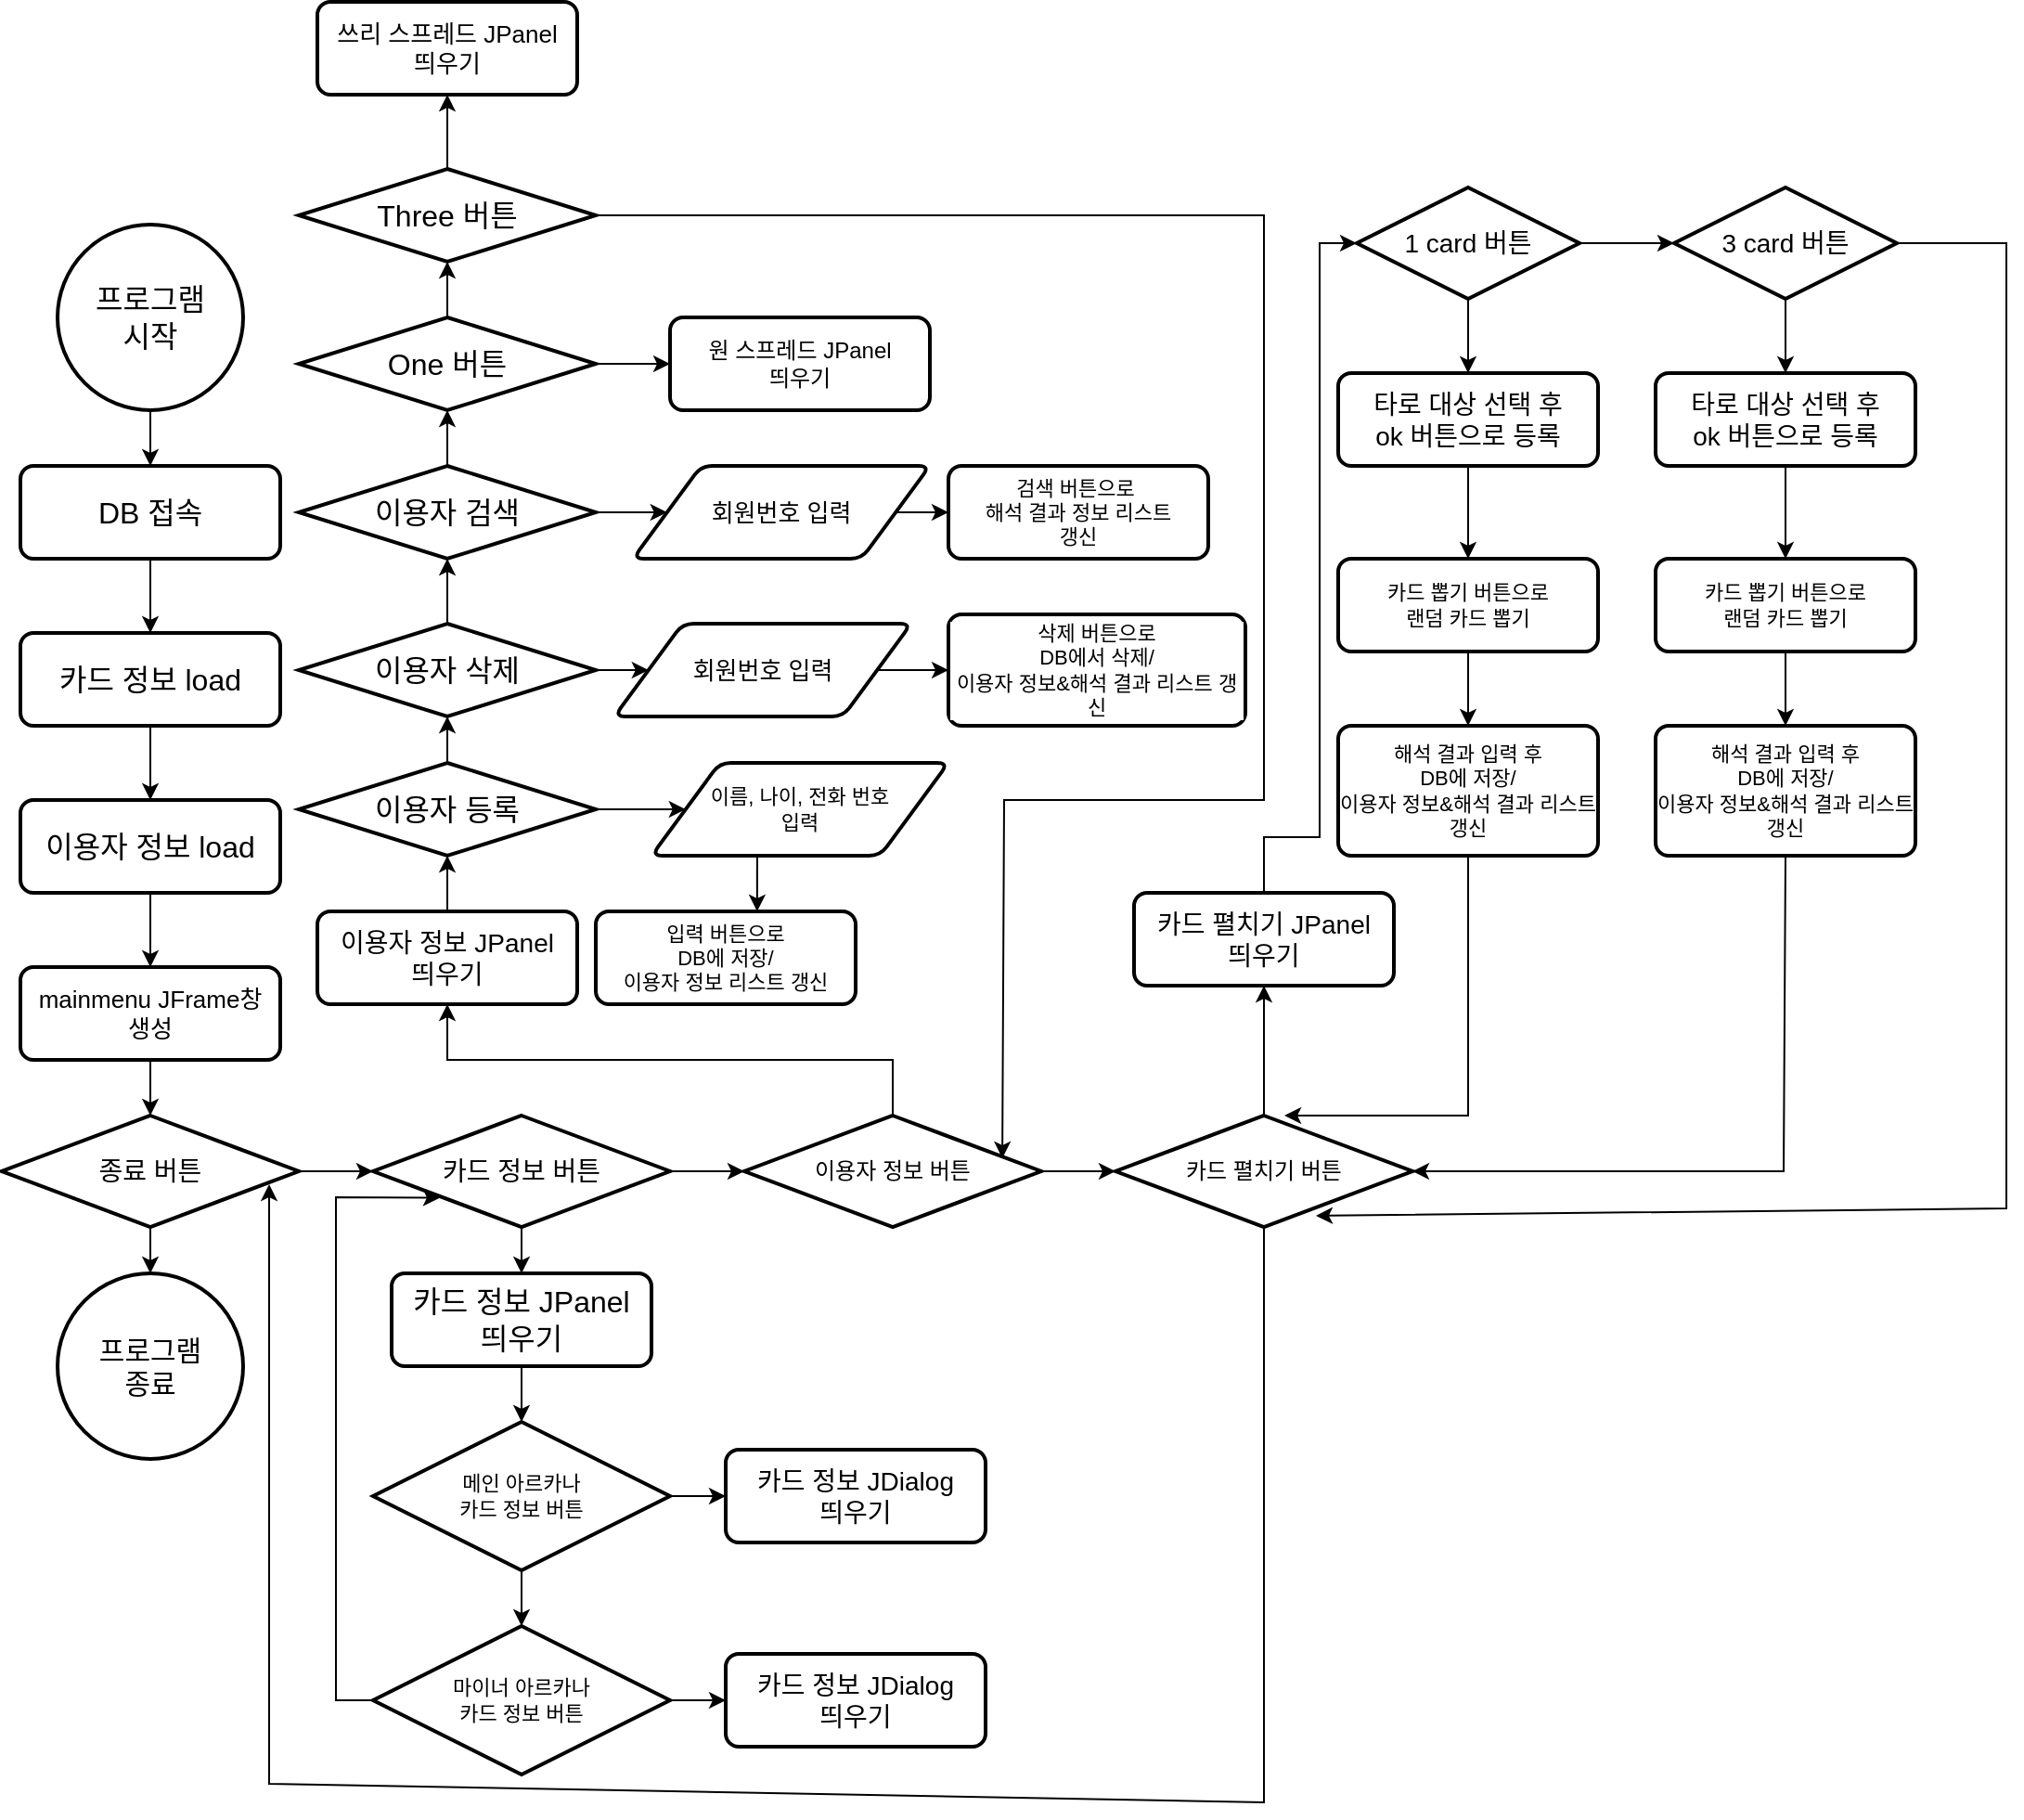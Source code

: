 <mxfile version="26.1.2">
  <diagram name="페이지-1" id="ARJOQIbu2-qGyVs0x3bv">
    <mxGraphModel dx="794" dy="1893" grid="1" gridSize="10" guides="1" tooltips="1" connect="1" arrows="1" fold="1" page="1" pageScale="1" pageWidth="827" pageHeight="1169" math="0" shadow="0">
      <root>
        <mxCell id="0" />
        <mxCell id="1" parent="0" />
        <mxCell id="8qxIZzSABNLE7XRfmwXq-87" style="edgeStyle=orthogonalEdgeStyle;rounded=0;orthogonalLoop=1;jettySize=auto;html=1;entryX=0.5;entryY=0;entryDx=0;entryDy=0;" edge="1" parent="1" source="8qxIZzSABNLE7XRfmwXq-86" target="8qxIZzSABNLE7XRfmwXq-89">
          <mxGeometry relative="1" as="geometry">
            <mxPoint x="360" y="170" as="targetPoint" />
          </mxGeometry>
        </mxCell>
        <mxCell id="8qxIZzSABNLE7XRfmwXq-86" value="&lt;font style=&quot;font-size: 16px;&quot;&gt;프로그램&lt;/font&gt;&lt;div&gt;&lt;font style=&quot;font-size: 16px;&quot;&gt;시작&lt;/font&gt;&lt;/div&gt;" style="strokeWidth=2;html=1;shape=mxgraph.flowchart.start_2;whiteSpace=wrap;" vertex="1" parent="1">
          <mxGeometry x="310" y="10" width="100" height="100" as="geometry" />
        </mxCell>
        <mxCell id="8qxIZzSABNLE7XRfmwXq-90" style="edgeStyle=none;shape=connector;rounded=0;orthogonalLoop=1;jettySize=auto;html=1;strokeColor=default;align=center;verticalAlign=middle;fontFamily=Helvetica;fontSize=11;fontColor=default;labelBackgroundColor=default;endArrow=classic;" edge="1" parent="1" source="8qxIZzSABNLE7XRfmwXq-89" target="8qxIZzSABNLE7XRfmwXq-92">
          <mxGeometry relative="1" as="geometry">
            <mxPoint x="360" y="240" as="targetPoint" />
          </mxGeometry>
        </mxCell>
        <mxCell id="8qxIZzSABNLE7XRfmwXq-89" value="&lt;font style=&quot;font-size: 16px;&quot;&gt;DB 접속&lt;/font&gt;" style="rounded=1;whiteSpace=wrap;html=1;absoluteArcSize=1;arcSize=14;strokeWidth=2;fontFamily=Helvetica;fontSize=11;fontColor=default;labelBackgroundColor=default;" vertex="1" parent="1">
          <mxGeometry x="290" y="140" width="140" height="50" as="geometry" />
        </mxCell>
        <mxCell id="8qxIZzSABNLE7XRfmwXq-93" style="edgeStyle=none;shape=connector;rounded=0;orthogonalLoop=1;jettySize=auto;html=1;exitX=0.5;exitY=1;exitDx=0;exitDy=0;strokeColor=default;align=center;verticalAlign=middle;fontFamily=Helvetica;fontSize=11;fontColor=default;labelBackgroundColor=default;endArrow=classic;entryX=0.5;entryY=0;entryDx=0;entryDy=0;" edge="1" parent="1" source="8qxIZzSABNLE7XRfmwXq-92" target="8qxIZzSABNLE7XRfmwXq-94">
          <mxGeometry relative="1" as="geometry">
            <mxPoint x="360" y="320" as="targetPoint" />
          </mxGeometry>
        </mxCell>
        <mxCell id="8qxIZzSABNLE7XRfmwXq-92" value="&lt;font style=&quot;font-size: 16px;&quot;&gt;카드 정보 load&lt;/font&gt;" style="rounded=1;whiteSpace=wrap;html=1;absoluteArcSize=1;arcSize=14;strokeWidth=2;fontFamily=Helvetica;fontSize=11;fontColor=default;labelBackgroundColor=default;" vertex="1" parent="1">
          <mxGeometry x="290" y="230" width="140" height="50" as="geometry" />
        </mxCell>
        <mxCell id="8qxIZzSABNLE7XRfmwXq-96" style="edgeStyle=none;shape=connector;rounded=0;orthogonalLoop=1;jettySize=auto;html=1;exitX=0.5;exitY=1;exitDx=0;exitDy=0;entryX=0.5;entryY=0;entryDx=0;entryDy=0;strokeColor=default;align=center;verticalAlign=middle;fontFamily=Helvetica;fontSize=11;fontColor=default;labelBackgroundColor=default;endArrow=classic;" edge="1" parent="1" source="8qxIZzSABNLE7XRfmwXq-94" target="8qxIZzSABNLE7XRfmwXq-95">
          <mxGeometry relative="1" as="geometry" />
        </mxCell>
        <mxCell id="8qxIZzSABNLE7XRfmwXq-94" value="&lt;font style=&quot;font-size: 16px;&quot;&gt;이용자 정보 load&lt;/font&gt;" style="rounded=1;whiteSpace=wrap;html=1;absoluteArcSize=1;arcSize=14;strokeWidth=2;fontFamily=Helvetica;fontSize=11;fontColor=default;labelBackgroundColor=default;" vertex="1" parent="1">
          <mxGeometry x="290" y="320" width="140" height="50" as="geometry" />
        </mxCell>
        <mxCell id="8qxIZzSABNLE7XRfmwXq-97" style="edgeStyle=none;shape=connector;rounded=0;orthogonalLoop=1;jettySize=auto;html=1;exitX=0.5;exitY=1;exitDx=0;exitDy=0;strokeColor=default;align=center;verticalAlign=middle;fontFamily=Helvetica;fontSize=11;fontColor=default;labelBackgroundColor=default;endArrow=classic;" edge="1" parent="1" source="8qxIZzSABNLE7XRfmwXq-95" target="8qxIZzSABNLE7XRfmwXq-98">
          <mxGeometry relative="1" as="geometry">
            <mxPoint x="360" y="510" as="targetPoint" />
          </mxGeometry>
        </mxCell>
        <mxCell id="8qxIZzSABNLE7XRfmwXq-95" value="&lt;font style=&quot;font-size: 13px;&quot;&gt;mainmenu JFrame창&lt;/font&gt;&lt;div&gt;&lt;font style=&quot;font-size: 13px;&quot;&gt;생성&lt;/font&gt;&lt;/div&gt;" style="rounded=1;whiteSpace=wrap;html=1;absoluteArcSize=1;arcSize=14;strokeWidth=2;fontFamily=Helvetica;fontSize=11;fontColor=default;labelBackgroundColor=default;" vertex="1" parent="1">
          <mxGeometry x="290" y="410" width="140" height="50" as="geometry" />
        </mxCell>
        <mxCell id="8qxIZzSABNLE7XRfmwXq-99" style="edgeStyle=none;shape=connector;rounded=0;orthogonalLoop=1;jettySize=auto;html=1;strokeColor=default;align=center;verticalAlign=middle;fontFamily=Helvetica;fontSize=11;fontColor=default;labelBackgroundColor=default;endArrow=classic;entryX=0.5;entryY=0;entryDx=0;entryDy=0;entryPerimeter=0;" edge="1" parent="1" source="8qxIZzSABNLE7XRfmwXq-98" target="8qxIZzSABNLE7XRfmwXq-100">
          <mxGeometry relative="1" as="geometry">
            <mxPoint x="360" y="600" as="targetPoint" />
          </mxGeometry>
        </mxCell>
        <mxCell id="8qxIZzSABNLE7XRfmwXq-101" style="edgeStyle=none;shape=connector;rounded=0;orthogonalLoop=1;jettySize=auto;html=1;exitX=1;exitY=0.5;exitDx=0;exitDy=0;exitPerimeter=0;strokeColor=default;align=center;verticalAlign=middle;fontFamily=Helvetica;fontSize=11;fontColor=default;labelBackgroundColor=default;endArrow=classic;entryX=0;entryY=0.5;entryDx=0;entryDy=0;entryPerimeter=0;" edge="1" parent="1" source="8qxIZzSABNLE7XRfmwXq-98" target="8qxIZzSABNLE7XRfmwXq-102">
          <mxGeometry relative="1" as="geometry">
            <mxPoint x="500" y="525" as="targetPoint" />
          </mxGeometry>
        </mxCell>
        <mxCell id="8qxIZzSABNLE7XRfmwXq-98" value="&lt;font style=&quot;font-size: 14px;&quot;&gt;종료 버튼&lt;/font&gt;" style="strokeWidth=2;html=1;shape=mxgraph.flowchart.decision;whiteSpace=wrap;fontFamily=Helvetica;fontSize=11;fontColor=default;labelBackgroundColor=default;" vertex="1" parent="1">
          <mxGeometry x="280" y="490" width="160" height="60" as="geometry" />
        </mxCell>
        <mxCell id="8qxIZzSABNLE7XRfmwXq-100" value="&lt;font style=&quot;font-size: 15px;&quot;&gt;프로그램&lt;/font&gt;&lt;div&gt;&lt;font style=&quot;font-size: 15px;&quot;&gt;종료&lt;/font&gt;&lt;/div&gt;" style="strokeWidth=2;html=1;shape=mxgraph.flowchart.start_2;whiteSpace=wrap;fontFamily=Helvetica;fontSize=11;fontColor=default;labelBackgroundColor=default;" vertex="1" parent="1">
          <mxGeometry x="310" y="575" width="100" height="100" as="geometry" />
        </mxCell>
        <mxCell id="8qxIZzSABNLE7XRfmwXq-116" style="edgeStyle=none;shape=connector;rounded=0;orthogonalLoop=1;jettySize=auto;html=1;exitX=1;exitY=0.5;exitDx=0;exitDy=0;exitPerimeter=0;strokeColor=default;align=center;verticalAlign=middle;fontFamily=Helvetica;fontSize=11;fontColor=default;labelBackgroundColor=default;endArrow=classic;entryX=0;entryY=0.5;entryDx=0;entryDy=0;entryPerimeter=0;" edge="1" parent="1" source="8qxIZzSABNLE7XRfmwXq-102" target="8qxIZzSABNLE7XRfmwXq-117">
          <mxGeometry relative="1" as="geometry">
            <mxPoint x="730" y="530" as="targetPoint" />
          </mxGeometry>
        </mxCell>
        <mxCell id="8qxIZzSABNLE7XRfmwXq-143" style="edgeStyle=none;shape=connector;rounded=0;orthogonalLoop=1;jettySize=auto;html=1;exitX=0.5;exitY=1;exitDx=0;exitDy=0;exitPerimeter=0;entryX=0.5;entryY=0;entryDx=0;entryDy=0;strokeColor=default;align=center;verticalAlign=middle;fontFamily=Helvetica;fontSize=11;fontColor=default;labelBackgroundColor=default;endArrow=classic;" edge="1" parent="1" source="8qxIZzSABNLE7XRfmwXq-102" target="8qxIZzSABNLE7XRfmwXq-106">
          <mxGeometry relative="1" as="geometry" />
        </mxCell>
        <mxCell id="8qxIZzSABNLE7XRfmwXq-102" value="&lt;span style=&quot;font-size: 14px;&quot;&gt;카드 정보 버튼&lt;/span&gt;" style="strokeWidth=2;html=1;shape=mxgraph.flowchart.decision;whiteSpace=wrap;fontFamily=Helvetica;fontSize=11;fontColor=default;labelBackgroundColor=default;" vertex="1" parent="1">
          <mxGeometry x="480" y="490" width="160" height="60" as="geometry" />
        </mxCell>
        <mxCell id="8qxIZzSABNLE7XRfmwXq-107" style="edgeStyle=none;shape=connector;rounded=0;orthogonalLoop=1;jettySize=auto;html=1;exitX=0.5;exitY=1;exitDx=0;exitDy=0;strokeColor=default;align=center;verticalAlign=middle;fontFamily=Helvetica;fontSize=11;fontColor=default;labelBackgroundColor=default;endArrow=classic;entryX=0.5;entryY=0;entryDx=0;entryDy=0;entryPerimeter=0;" edge="1" parent="1" source="8qxIZzSABNLE7XRfmwXq-106" target="8qxIZzSABNLE7XRfmwXq-108">
          <mxGeometry relative="1" as="geometry">
            <mxPoint x="560" y="665" as="targetPoint" />
          </mxGeometry>
        </mxCell>
        <mxCell id="8qxIZzSABNLE7XRfmwXq-106" value="&lt;span style=&quot;font-size: 16px;&quot;&gt;카드 정보 JPanel&lt;/span&gt;&lt;div&gt;&lt;span style=&quot;font-size: 16px;&quot;&gt;띄우기&lt;/span&gt;&lt;/div&gt;" style="rounded=1;whiteSpace=wrap;html=1;absoluteArcSize=1;arcSize=14;strokeWidth=2;fontFamily=Helvetica;fontSize=11;fontColor=default;labelBackgroundColor=default;" vertex="1" parent="1">
          <mxGeometry x="490" y="575" width="140" height="50" as="geometry" />
        </mxCell>
        <mxCell id="8qxIZzSABNLE7XRfmwXq-109" style="edgeStyle=none;shape=connector;rounded=0;orthogonalLoop=1;jettySize=auto;html=1;strokeColor=default;align=center;verticalAlign=middle;fontFamily=Helvetica;fontSize=11;fontColor=default;labelBackgroundColor=default;endArrow=classic;entryX=0;entryY=0.5;entryDx=0;entryDy=0;exitX=1;exitY=0.5;exitDx=0;exitDy=0;exitPerimeter=0;" edge="1" parent="1" source="8qxIZzSABNLE7XRfmwXq-108" target="8qxIZzSABNLE7XRfmwXq-110">
          <mxGeometry relative="1" as="geometry">
            <mxPoint x="690" y="695" as="targetPoint" />
          </mxGeometry>
        </mxCell>
        <mxCell id="8qxIZzSABNLE7XRfmwXq-111" style="edgeStyle=none;shape=connector;rounded=0;orthogonalLoop=1;jettySize=auto;html=1;exitX=0.5;exitY=1;exitDx=0;exitDy=0;exitPerimeter=0;strokeColor=default;align=center;verticalAlign=middle;fontFamily=Helvetica;fontSize=11;fontColor=default;labelBackgroundColor=default;endArrow=classic;entryX=0.5;entryY=0;entryDx=0;entryDy=0;entryPerimeter=0;" edge="1" parent="1" source="8qxIZzSABNLE7XRfmwXq-108" target="8qxIZzSABNLE7XRfmwXq-112">
          <mxGeometry relative="1" as="geometry">
            <mxPoint x="560" y="775" as="targetPoint" />
          </mxGeometry>
        </mxCell>
        <mxCell id="8qxIZzSABNLE7XRfmwXq-108" value="&lt;div&gt;&lt;font&gt;메인 아르카나&lt;/font&gt;&lt;/div&gt;&lt;font&gt;카드 정보 버튼&lt;/font&gt;" style="strokeWidth=2;html=1;shape=mxgraph.flowchart.decision;whiteSpace=wrap;fontFamily=Helvetica;fontSize=11;fontColor=default;labelBackgroundColor=default;" vertex="1" parent="1">
          <mxGeometry x="480" y="655" width="160" height="80" as="geometry" />
        </mxCell>
        <mxCell id="8qxIZzSABNLE7XRfmwXq-110" value="&lt;font style=&quot;font-size: 14px;&quot;&gt;카드 정보 JDialog&lt;/font&gt;&lt;div&gt;&lt;font style=&quot;font-size: 14px;&quot;&gt;띄우기&lt;/font&gt;&lt;/div&gt;" style="rounded=1;whiteSpace=wrap;html=1;absoluteArcSize=1;arcSize=14;strokeWidth=2;fontFamily=Helvetica;fontSize=11;fontColor=default;labelBackgroundColor=default;" vertex="1" parent="1">
          <mxGeometry x="670" y="670" width="140" height="50" as="geometry" />
        </mxCell>
        <mxCell id="8qxIZzSABNLE7XRfmwXq-113" style="edgeStyle=none;shape=connector;rounded=0;orthogonalLoop=1;jettySize=auto;html=1;exitX=1;exitY=0.5;exitDx=0;exitDy=0;exitPerimeter=0;strokeColor=default;align=center;verticalAlign=middle;fontFamily=Helvetica;fontSize=11;fontColor=default;labelBackgroundColor=default;endArrow=classic;entryX=0;entryY=0.5;entryDx=0;entryDy=0;" edge="1" parent="1" source="8qxIZzSABNLE7XRfmwXq-112" target="8qxIZzSABNLE7XRfmwXq-114">
          <mxGeometry relative="1" as="geometry">
            <mxPoint x="670" y="805" as="targetPoint" />
          </mxGeometry>
        </mxCell>
        <mxCell id="8qxIZzSABNLE7XRfmwXq-115" style="edgeStyle=none;shape=connector;rounded=0;orthogonalLoop=1;jettySize=auto;html=1;exitX=0;exitY=0.5;exitDx=0;exitDy=0;exitPerimeter=0;strokeColor=default;align=center;verticalAlign=middle;fontFamily=Helvetica;fontSize=11;fontColor=default;labelBackgroundColor=default;endArrow=classic;entryX=0.225;entryY=0.738;entryDx=0;entryDy=0;entryPerimeter=0;" edge="1" parent="1" source="8qxIZzSABNLE7XRfmwXq-112" target="8qxIZzSABNLE7XRfmwXq-102">
          <mxGeometry relative="1" as="geometry">
            <mxPoint x="460" y="550" as="targetPoint" />
            <Array as="points">
              <mxPoint x="460" y="805" />
              <mxPoint x="460" y="534" />
            </Array>
          </mxGeometry>
        </mxCell>
        <mxCell id="8qxIZzSABNLE7XRfmwXq-112" value="&lt;div&gt;&lt;font&gt;마이너 아르카나&lt;/font&gt;&lt;/div&gt;&lt;font&gt;카드 정보 버튼&lt;/font&gt;" style="strokeWidth=2;html=1;shape=mxgraph.flowchart.decision;whiteSpace=wrap;fontFamily=Helvetica;fontSize=11;fontColor=default;labelBackgroundColor=default;" vertex="1" parent="1">
          <mxGeometry x="480" y="765" width="160" height="80" as="geometry" />
        </mxCell>
        <mxCell id="8qxIZzSABNLE7XRfmwXq-114" value="&lt;font style=&quot;font-size: 14px;&quot;&gt;카드 정보 JDialog&lt;/font&gt;&lt;div&gt;&lt;font style=&quot;font-size: 14px;&quot;&gt;띄우기&lt;/font&gt;&lt;/div&gt;" style="rounded=1;whiteSpace=wrap;html=1;absoluteArcSize=1;arcSize=14;strokeWidth=2;fontFamily=Helvetica;fontSize=11;fontColor=default;labelBackgroundColor=default;" vertex="1" parent="1">
          <mxGeometry x="670" y="780" width="140" height="50" as="geometry" />
        </mxCell>
        <mxCell id="8qxIZzSABNLE7XRfmwXq-118" style="edgeStyle=none;shape=connector;rounded=0;orthogonalLoop=1;jettySize=auto;html=1;exitX=0.5;exitY=0;exitDx=0;exitDy=0;exitPerimeter=0;strokeColor=default;align=center;verticalAlign=middle;fontFamily=Helvetica;fontSize=11;fontColor=default;labelBackgroundColor=default;endArrow=classic;entryX=0.5;entryY=1;entryDx=0;entryDy=0;" edge="1" parent="1" source="8qxIZzSABNLE7XRfmwXq-117" target="8qxIZzSABNLE7XRfmwXq-119">
          <mxGeometry relative="1" as="geometry">
            <mxPoint x="520" y="430" as="targetPoint" />
            <Array as="points">
              <mxPoint x="760" y="460" />
              <mxPoint x="520" y="460" />
            </Array>
          </mxGeometry>
        </mxCell>
        <mxCell id="8qxIZzSABNLE7XRfmwXq-152" style="edgeStyle=none;shape=connector;rounded=0;orthogonalLoop=1;jettySize=auto;html=1;exitX=1;exitY=0.5;exitDx=0;exitDy=0;exitPerimeter=0;strokeColor=default;align=center;verticalAlign=middle;fontFamily=Helvetica;fontSize=11;fontColor=default;labelBackgroundColor=default;endArrow=classic;entryX=0;entryY=0.5;entryDx=0;entryDy=0;entryPerimeter=0;" edge="1" parent="1" source="8qxIZzSABNLE7XRfmwXq-117" target="8qxIZzSABNLE7XRfmwXq-153">
          <mxGeometry relative="1" as="geometry">
            <mxPoint x="910" y="520" as="targetPoint" />
          </mxGeometry>
        </mxCell>
        <mxCell id="8qxIZzSABNLE7XRfmwXq-117" value="&lt;font style=&quot;font-size: 12px;&quot;&gt;이용자 정보 버튼&lt;/font&gt;" style="strokeWidth=2;html=1;shape=mxgraph.flowchart.decision;whiteSpace=wrap;fontFamily=Helvetica;fontSize=11;fontColor=default;labelBackgroundColor=default;" vertex="1" parent="1">
          <mxGeometry x="680" y="490" width="160" height="60" as="geometry" />
        </mxCell>
        <mxCell id="8qxIZzSABNLE7XRfmwXq-120" style="edgeStyle=none;shape=connector;rounded=0;orthogonalLoop=1;jettySize=auto;html=1;exitX=0.5;exitY=0;exitDx=0;exitDy=0;strokeColor=default;align=center;verticalAlign=middle;fontFamily=Helvetica;fontSize=11;fontColor=default;labelBackgroundColor=default;endArrow=classic;entryX=0.5;entryY=1;entryDx=0;entryDy=0;entryPerimeter=0;" edge="1" parent="1" source="8qxIZzSABNLE7XRfmwXq-119" target="8qxIZzSABNLE7XRfmwXq-121">
          <mxGeometry relative="1" as="geometry">
            <mxPoint x="520" y="350" as="targetPoint" />
          </mxGeometry>
        </mxCell>
        <mxCell id="8qxIZzSABNLE7XRfmwXq-119" value="&lt;font style=&quot;font-size: 14px;&quot;&gt;이용자 정보 JPanel&lt;/font&gt;&lt;div&gt;&lt;font style=&quot;font-size: 14px;&quot;&gt;띄우기&lt;/font&gt;&lt;/div&gt;" style="rounded=1;whiteSpace=wrap;html=1;absoluteArcSize=1;arcSize=14;strokeWidth=2;fontFamily=Helvetica;fontSize=11;fontColor=default;labelBackgroundColor=default;" vertex="1" parent="1">
          <mxGeometry x="450" y="380" width="140" height="50" as="geometry" />
        </mxCell>
        <mxCell id="8qxIZzSABNLE7XRfmwXq-122" style="edgeStyle=none;shape=connector;rounded=0;orthogonalLoop=1;jettySize=auto;html=1;exitX=0.5;exitY=0;exitDx=0;exitDy=0;exitPerimeter=0;strokeColor=default;align=center;verticalAlign=middle;fontFamily=Helvetica;fontSize=11;fontColor=default;labelBackgroundColor=default;endArrow=classic;entryX=0.5;entryY=1;entryDx=0;entryDy=0;entryPerimeter=0;" edge="1" parent="1" source="8qxIZzSABNLE7XRfmwXq-121" target="8qxIZzSABNLE7XRfmwXq-127">
          <mxGeometry relative="1" as="geometry">
            <mxPoint x="520" y="240" as="targetPoint" />
          </mxGeometry>
        </mxCell>
        <mxCell id="8qxIZzSABNLE7XRfmwXq-123" style="edgeStyle=none;shape=connector;rounded=0;orthogonalLoop=1;jettySize=auto;html=1;exitX=1;exitY=0.5;exitDx=0;exitDy=0;exitPerimeter=0;strokeColor=default;align=center;verticalAlign=middle;fontFamily=Helvetica;fontSize=11;fontColor=default;labelBackgroundColor=default;endArrow=classic;entryX=0;entryY=0.5;entryDx=0;entryDy=0;" edge="1" parent="1" source="8qxIZzSABNLE7XRfmwXq-121" target="8qxIZzSABNLE7XRfmwXq-124">
          <mxGeometry relative="1" as="geometry">
            <mxPoint x="630" y="310" as="targetPoint" />
          </mxGeometry>
        </mxCell>
        <mxCell id="8qxIZzSABNLE7XRfmwXq-121" value="&lt;font style=&quot;font-size: 16px;&quot;&gt;이용자&amp;nbsp;&lt;/font&gt;&lt;span style=&quot;font-size: 16px; background-color: light-dark(#ffffff, var(--ge-dark-color, #121212)); color: light-dark(rgb(0, 0, 0), rgb(255, 255, 255));&quot;&gt;등록&lt;/span&gt;" style="strokeWidth=2;html=1;shape=mxgraph.flowchart.decision;whiteSpace=wrap;fontFamily=Helvetica;fontSize=11;fontColor=default;labelBackgroundColor=default;" vertex="1" parent="1">
          <mxGeometry x="440" y="300" width="160" height="50" as="geometry" />
        </mxCell>
        <mxCell id="8qxIZzSABNLE7XRfmwXq-125" style="edgeStyle=none;shape=connector;rounded=0;orthogonalLoop=1;jettySize=auto;html=1;exitX=0.356;exitY=0.96;exitDx=0;exitDy=0;strokeColor=default;align=center;verticalAlign=middle;fontFamily=Helvetica;fontSize=11;fontColor=default;labelBackgroundColor=default;endArrow=classic;exitPerimeter=0;entryX=0.621;entryY=0;entryDx=0;entryDy=0;entryPerimeter=0;" edge="1" parent="1" source="8qxIZzSABNLE7XRfmwXq-124" target="8qxIZzSABNLE7XRfmwXq-126">
          <mxGeometry relative="1" as="geometry">
            <mxPoint x="698" y="370" as="targetPoint" />
          </mxGeometry>
        </mxCell>
        <mxCell id="8qxIZzSABNLE7XRfmwXq-124" value="이름, 나이, 전화 번호&lt;div&gt;입력&lt;/div&gt;" style="shape=parallelogram;html=1;strokeWidth=2;perimeter=parallelogramPerimeter;whiteSpace=wrap;rounded=1;arcSize=12;size=0.23;fontFamily=Helvetica;fontSize=11;fontColor=default;labelBackgroundColor=default;" vertex="1" parent="1">
          <mxGeometry x="630" y="300" width="160" height="50" as="geometry" />
        </mxCell>
        <mxCell id="8qxIZzSABNLE7XRfmwXq-126" value="&lt;font&gt;입력 버튼으로&lt;/font&gt;&lt;div&gt;&lt;font&gt;DB에 저장/&lt;/font&gt;&lt;/div&gt;&lt;div&gt;&lt;font&gt;이용자 정보 리스트 갱신&lt;/font&gt;&lt;/div&gt;" style="rounded=1;whiteSpace=wrap;html=1;absoluteArcSize=1;arcSize=14;strokeWidth=2;fontFamily=Helvetica;fontSize=11;fontColor=default;labelBackgroundColor=default;" vertex="1" parent="1">
          <mxGeometry x="600" y="380" width="140" height="50" as="geometry" />
        </mxCell>
        <mxCell id="8qxIZzSABNLE7XRfmwXq-128" style="edgeStyle=none;shape=connector;rounded=0;orthogonalLoop=1;jettySize=auto;html=1;exitX=1;exitY=0.5;exitDx=0;exitDy=0;exitPerimeter=0;strokeColor=default;align=center;verticalAlign=middle;fontFamily=Helvetica;fontSize=11;fontColor=default;labelBackgroundColor=default;endArrow=classic;entryX=0;entryY=0.5;entryDx=0;entryDy=0;" edge="1" parent="1" source="8qxIZzSABNLE7XRfmwXq-127" target="8qxIZzSABNLE7XRfmwXq-129">
          <mxGeometry relative="1" as="geometry">
            <mxPoint x="650" y="200" as="targetPoint" />
          </mxGeometry>
        </mxCell>
        <mxCell id="8qxIZzSABNLE7XRfmwXq-132" style="edgeStyle=none;shape=connector;rounded=0;orthogonalLoop=1;jettySize=auto;html=1;exitX=0.5;exitY=0;exitDx=0;exitDy=0;exitPerimeter=0;strokeColor=default;align=center;verticalAlign=middle;fontFamily=Helvetica;fontSize=11;fontColor=default;labelBackgroundColor=default;endArrow=classic;entryX=0.5;entryY=1;entryDx=0;entryDy=0;entryPerimeter=0;" edge="1" parent="1" source="8qxIZzSABNLE7XRfmwXq-127" target="8qxIZzSABNLE7XRfmwXq-133">
          <mxGeometry relative="1" as="geometry">
            <mxPoint x="520" y="120" as="targetPoint" />
          </mxGeometry>
        </mxCell>
        <mxCell id="8qxIZzSABNLE7XRfmwXq-127" value="&lt;font style=&quot;font-size: 16px;&quot;&gt;이용자 삭제&lt;/font&gt;" style="strokeWidth=2;html=1;shape=mxgraph.flowchart.decision;whiteSpace=wrap;fontFamily=Helvetica;fontSize=11;fontColor=default;labelBackgroundColor=default;" vertex="1" parent="1">
          <mxGeometry x="440" y="225" width="160" height="50" as="geometry" />
        </mxCell>
        <mxCell id="8qxIZzSABNLE7XRfmwXq-144" style="edgeStyle=none;shape=connector;rounded=0;orthogonalLoop=1;jettySize=auto;html=1;exitX=1;exitY=0.5;exitDx=0;exitDy=0;entryX=0;entryY=0.5;entryDx=0;entryDy=0;strokeColor=default;align=center;verticalAlign=middle;fontFamily=Helvetica;fontSize=11;fontColor=default;labelBackgroundColor=default;endArrow=classic;" edge="1" parent="1" source="8qxIZzSABNLE7XRfmwXq-129" target="8qxIZzSABNLE7XRfmwXq-130">
          <mxGeometry relative="1" as="geometry" />
        </mxCell>
        <mxCell id="8qxIZzSABNLE7XRfmwXq-129" value="&lt;font style=&quot;font-size: 13px;&quot;&gt;회원번호 입력&lt;/font&gt;" style="shape=parallelogram;html=1;strokeWidth=2;perimeter=parallelogramPerimeter;whiteSpace=wrap;rounded=1;arcSize=12;size=0.23;fontFamily=Helvetica;fontSize=11;fontColor=default;labelBackgroundColor=default;" vertex="1" parent="1">
          <mxGeometry x="610" y="225" width="160" height="50" as="geometry" />
        </mxCell>
        <mxCell id="8qxIZzSABNLE7XRfmwXq-130" value="&lt;font&gt;삭제 버튼으로&lt;/font&gt;&lt;div&gt;&lt;font&gt;DB에서 삭제/&lt;/font&gt;&lt;/div&gt;&lt;div&gt;&lt;font&gt;이용자 정보&amp;amp;해석 결과 리스트 갱신&lt;/font&gt;&lt;/div&gt;" style="rounded=1;whiteSpace=wrap;html=1;absoluteArcSize=1;arcSize=14;strokeWidth=2;fontFamily=Helvetica;fontSize=11;fontColor=default;labelBackgroundColor=default;" vertex="1" parent="1">
          <mxGeometry x="790" y="220" width="160" height="60" as="geometry" />
        </mxCell>
        <mxCell id="8qxIZzSABNLE7XRfmwXq-134" style="edgeStyle=none;shape=connector;rounded=0;orthogonalLoop=1;jettySize=auto;html=1;exitX=1;exitY=0.5;exitDx=0;exitDy=0;exitPerimeter=0;strokeColor=default;align=center;verticalAlign=middle;fontFamily=Helvetica;fontSize=11;fontColor=default;labelBackgroundColor=default;endArrow=classic;entryX=0;entryY=0.5;entryDx=0;entryDy=0;" edge="1" parent="1" source="8qxIZzSABNLE7XRfmwXq-133" target="8qxIZzSABNLE7XRfmwXq-135">
          <mxGeometry relative="1" as="geometry">
            <mxPoint x="630" y="90" as="targetPoint" />
          </mxGeometry>
        </mxCell>
        <mxCell id="8qxIZzSABNLE7XRfmwXq-138" style="edgeStyle=none;shape=connector;rounded=0;orthogonalLoop=1;jettySize=auto;html=1;exitX=0.5;exitY=0;exitDx=0;exitDy=0;exitPerimeter=0;strokeColor=default;align=center;verticalAlign=middle;fontFamily=Helvetica;fontSize=11;fontColor=default;labelBackgroundColor=default;endArrow=classic;entryX=0.5;entryY=1;entryDx=0;entryDy=0;entryPerimeter=0;" edge="1" parent="1" source="8qxIZzSABNLE7XRfmwXq-133" target="8qxIZzSABNLE7XRfmwXq-139">
          <mxGeometry relative="1" as="geometry">
            <mxPoint x="520" y="20" as="targetPoint" />
          </mxGeometry>
        </mxCell>
        <mxCell id="8qxIZzSABNLE7XRfmwXq-133" value="&lt;span style=&quot;font-size: 16px;&quot;&gt;이용자 검색&lt;/span&gt;" style="strokeWidth=2;html=1;shape=mxgraph.flowchart.decision;whiteSpace=wrap;fontFamily=Helvetica;fontSize=11;fontColor=default;labelBackgroundColor=default;" vertex="1" parent="1">
          <mxGeometry x="440" y="140" width="160" height="50" as="geometry" />
        </mxCell>
        <mxCell id="8qxIZzSABNLE7XRfmwXq-145" style="edgeStyle=none;shape=connector;rounded=0;orthogonalLoop=1;jettySize=auto;html=1;exitX=1;exitY=0.5;exitDx=0;exitDy=0;entryX=0;entryY=0.5;entryDx=0;entryDy=0;strokeColor=default;align=center;verticalAlign=middle;fontFamily=Helvetica;fontSize=11;fontColor=default;labelBackgroundColor=default;endArrow=classic;" edge="1" parent="1" source="8qxIZzSABNLE7XRfmwXq-135" target="8qxIZzSABNLE7XRfmwXq-136">
          <mxGeometry relative="1" as="geometry" />
        </mxCell>
        <mxCell id="8qxIZzSABNLE7XRfmwXq-135" value="&lt;font style=&quot;font-size: 13px;&quot;&gt;회원번호 입력&lt;/font&gt;" style="shape=parallelogram;html=1;strokeWidth=2;perimeter=parallelogramPerimeter;whiteSpace=wrap;rounded=1;arcSize=12;size=0.23;fontFamily=Helvetica;fontSize=11;fontColor=default;labelBackgroundColor=default;" vertex="1" parent="1">
          <mxGeometry x="620" y="140" width="160" height="50" as="geometry" />
        </mxCell>
        <mxCell id="8qxIZzSABNLE7XRfmwXq-136" value="검색 버튼으로&amp;nbsp;&lt;div&gt;해석 결과 정보 리스트&lt;/div&gt;&lt;div&gt;갱신&lt;/div&gt;" style="rounded=1;whiteSpace=wrap;html=1;absoluteArcSize=1;arcSize=14;strokeWidth=2;fontFamily=Helvetica;fontSize=11;fontColor=default;labelBackgroundColor=default;" vertex="1" parent="1">
          <mxGeometry x="790" y="140" width="140" height="50" as="geometry" />
        </mxCell>
        <mxCell id="8qxIZzSABNLE7XRfmwXq-147" style="edgeStyle=none;shape=connector;rounded=0;orthogonalLoop=1;jettySize=auto;html=1;exitX=1;exitY=0.5;exitDx=0;exitDy=0;exitPerimeter=0;strokeColor=default;align=center;verticalAlign=middle;fontFamily=Helvetica;fontSize=11;fontColor=default;labelBackgroundColor=default;endArrow=classic;entryX=0;entryY=0.5;entryDx=0;entryDy=0;" edge="1" parent="1" source="8qxIZzSABNLE7XRfmwXq-139" target="8qxIZzSABNLE7XRfmwXq-148">
          <mxGeometry relative="1" as="geometry">
            <mxPoint x="670" y="85" as="targetPoint" />
          </mxGeometry>
        </mxCell>
        <mxCell id="8qxIZzSABNLE7XRfmwXq-139" value="&lt;span style=&quot;font-size: 16px;&quot;&gt;One 버튼&lt;/span&gt;" style="strokeWidth=2;html=1;shape=mxgraph.flowchart.decision;whiteSpace=wrap;fontFamily=Helvetica;fontSize=11;fontColor=default;labelBackgroundColor=default;" vertex="1" parent="1">
          <mxGeometry x="440" y="60" width="160" height="50" as="geometry" />
        </mxCell>
        <mxCell id="8qxIZzSABNLE7XRfmwXq-141" style="edgeStyle=none;shape=connector;rounded=0;orthogonalLoop=1;jettySize=auto;html=1;entryX=0.5;entryY=1;entryDx=0;entryDy=0;entryPerimeter=0;strokeColor=default;align=center;verticalAlign=middle;fontFamily=Helvetica;fontSize=11;fontColor=default;labelBackgroundColor=default;endArrow=classic;exitX=0.5;exitY=0;exitDx=0;exitDy=0;exitPerimeter=0;" edge="1" parent="1" source="8qxIZzSABNLE7XRfmwXq-139" target="8qxIZzSABNLE7XRfmwXq-146">
          <mxGeometry relative="1" as="geometry">
            <mxPoint x="520" y="-90" as="targetPoint" />
          </mxGeometry>
        </mxCell>
        <mxCell id="8qxIZzSABNLE7XRfmwXq-150" style="edgeStyle=none;shape=connector;rounded=0;orthogonalLoop=1;jettySize=auto;html=1;exitX=0.5;exitY=0;exitDx=0;exitDy=0;exitPerimeter=0;entryX=0.5;entryY=1;entryDx=0;entryDy=0;strokeColor=default;align=center;verticalAlign=middle;fontFamily=Helvetica;fontSize=11;fontColor=default;labelBackgroundColor=default;endArrow=classic;" edge="1" parent="1" source="8qxIZzSABNLE7XRfmwXq-146" target="8qxIZzSABNLE7XRfmwXq-149">
          <mxGeometry relative="1" as="geometry" />
        </mxCell>
        <mxCell id="8qxIZzSABNLE7XRfmwXq-151" style="edgeStyle=none;shape=connector;rounded=0;orthogonalLoop=1;jettySize=auto;html=1;exitX=1;exitY=0.5;exitDx=0;exitDy=0;exitPerimeter=0;strokeColor=default;align=center;verticalAlign=middle;fontFamily=Helvetica;fontSize=11;fontColor=default;labelBackgroundColor=default;endArrow=classic;entryX=0.869;entryY=0.383;entryDx=0;entryDy=0;entryPerimeter=0;" edge="1" parent="1" source="8qxIZzSABNLE7XRfmwXq-146" target="8qxIZzSABNLE7XRfmwXq-117">
          <mxGeometry relative="1" as="geometry">
            <mxPoint x="820" y="470" as="targetPoint" />
            <Array as="points">
              <mxPoint x="960" y="5" />
              <mxPoint x="960" y="320" />
              <mxPoint x="820" y="320" />
            </Array>
          </mxGeometry>
        </mxCell>
        <mxCell id="8qxIZzSABNLE7XRfmwXq-146" value="&lt;span style=&quot;font-size: 16px;&quot;&gt;Three 버튼&lt;/span&gt;" style="strokeWidth=2;html=1;shape=mxgraph.flowchart.decision;whiteSpace=wrap;fontFamily=Helvetica;fontSize=11;fontColor=default;labelBackgroundColor=default;" vertex="1" parent="1">
          <mxGeometry x="440" y="-20" width="160" height="50" as="geometry" />
        </mxCell>
        <mxCell id="8qxIZzSABNLE7XRfmwXq-148" value="&lt;font style=&quot;font-size: 12px;&quot;&gt;원 스프레드 JPanel&lt;/font&gt;&lt;div&gt;&lt;font style=&quot;font-size: 12px;&quot;&gt;띄우기&lt;/font&gt;&lt;/div&gt;" style="rounded=1;whiteSpace=wrap;html=1;absoluteArcSize=1;arcSize=14;strokeWidth=2;fontFamily=Helvetica;fontSize=11;fontColor=default;labelBackgroundColor=default;" vertex="1" parent="1">
          <mxGeometry x="640" y="60" width="140" height="50" as="geometry" />
        </mxCell>
        <mxCell id="8qxIZzSABNLE7XRfmwXq-149" value="&lt;font style=&quot;font-size: 13px;&quot;&gt;쓰리 스프레드 JPanel&lt;/font&gt;&lt;div&gt;&lt;font style=&quot;font-size: 13px;&quot;&gt;띄우기&lt;/font&gt;&lt;/div&gt;" style="rounded=1;whiteSpace=wrap;html=1;absoluteArcSize=1;arcSize=14;strokeWidth=2;fontFamily=Helvetica;fontSize=11;fontColor=default;labelBackgroundColor=default;" vertex="1" parent="1">
          <mxGeometry x="450" y="-110" width="140" height="50" as="geometry" />
        </mxCell>
        <mxCell id="8qxIZzSABNLE7XRfmwXq-154" style="edgeStyle=none;shape=connector;rounded=0;orthogonalLoop=1;jettySize=auto;html=1;exitX=0.5;exitY=1;exitDx=0;exitDy=0;exitPerimeter=0;strokeColor=default;align=center;verticalAlign=middle;fontFamily=Helvetica;fontSize=11;fontColor=default;labelBackgroundColor=default;endArrow=classic;entryX=0.9;entryY=0.617;entryDx=0;entryDy=0;entryPerimeter=0;" edge="1" parent="1" source="8qxIZzSABNLE7XRfmwXq-153" target="8qxIZzSABNLE7XRfmwXq-98">
          <mxGeometry relative="1" as="geometry">
            <mxPoint x="450" y="570" as="targetPoint" />
            <Array as="points">
              <mxPoint x="960" y="860" />
              <mxPoint x="424" y="850" />
            </Array>
          </mxGeometry>
        </mxCell>
        <mxCell id="8qxIZzSABNLE7XRfmwXq-158" style="edgeStyle=none;shape=connector;rounded=0;orthogonalLoop=1;jettySize=auto;html=1;exitX=0.5;exitY=0;exitDx=0;exitDy=0;exitPerimeter=0;entryX=0.5;entryY=1;entryDx=0;entryDy=0;strokeColor=default;align=center;verticalAlign=middle;fontFamily=Helvetica;fontSize=11;fontColor=default;labelBackgroundColor=default;endArrow=classic;" edge="1" parent="1" source="8qxIZzSABNLE7XRfmwXq-153" target="8qxIZzSABNLE7XRfmwXq-157">
          <mxGeometry relative="1" as="geometry" />
        </mxCell>
        <mxCell id="8qxIZzSABNLE7XRfmwXq-153" value="&lt;span style=&quot;font-size: 12px;&quot;&gt;카드 펼치기 버튼&lt;/span&gt;" style="strokeWidth=2;html=1;shape=mxgraph.flowchart.decision;whiteSpace=wrap;fontFamily=Helvetica;fontSize=11;fontColor=default;labelBackgroundColor=default;" vertex="1" parent="1">
          <mxGeometry x="880" y="490" width="160" height="60" as="geometry" />
        </mxCell>
        <mxCell id="8qxIZzSABNLE7XRfmwXq-159" style="edgeStyle=none;shape=connector;rounded=0;orthogonalLoop=1;jettySize=auto;html=1;exitX=0.5;exitY=0;exitDx=0;exitDy=0;strokeColor=default;align=center;verticalAlign=middle;fontFamily=Helvetica;fontSize=11;fontColor=default;labelBackgroundColor=default;endArrow=classic;entryX=0;entryY=0.5;entryDx=0;entryDy=0;entryPerimeter=0;" edge="1" parent="1" source="8qxIZzSABNLE7XRfmwXq-157" target="8qxIZzSABNLE7XRfmwXq-160">
          <mxGeometry relative="1" as="geometry">
            <mxPoint x="990" y="-50" as="targetPoint" />
            <Array as="points">
              <mxPoint x="960" y="340" />
              <mxPoint x="990" y="340" />
              <mxPoint x="990" y="20" />
            </Array>
          </mxGeometry>
        </mxCell>
        <mxCell id="8qxIZzSABNLE7XRfmwXq-157" value="&lt;font style=&quot;font-size: 14px;&quot;&gt;카드 펼치기 JPanel&lt;/font&gt;&lt;div&gt;&lt;font style=&quot;font-size: 14px;&quot;&gt;띄우기&lt;/font&gt;&lt;/div&gt;" style="rounded=1;whiteSpace=wrap;html=1;absoluteArcSize=1;arcSize=14;strokeWidth=2;fontFamily=Helvetica;fontSize=11;fontColor=default;labelBackgroundColor=default;" vertex="1" parent="1">
          <mxGeometry x="890" y="370" width="140" height="50" as="geometry" />
        </mxCell>
        <mxCell id="8qxIZzSABNLE7XRfmwXq-161" style="edgeStyle=none;shape=connector;rounded=0;orthogonalLoop=1;jettySize=auto;html=1;exitX=0.5;exitY=1;exitDx=0;exitDy=0;exitPerimeter=0;strokeColor=default;align=center;verticalAlign=middle;fontFamily=Helvetica;fontSize=11;fontColor=default;labelBackgroundColor=default;endArrow=classic;entryX=0.5;entryY=0;entryDx=0;entryDy=0;" edge="1" parent="1" source="8qxIZzSABNLE7XRfmwXq-160" target="8qxIZzSABNLE7XRfmwXq-162">
          <mxGeometry relative="1" as="geometry">
            <mxPoint x="1070" y="80" as="targetPoint" />
          </mxGeometry>
        </mxCell>
        <mxCell id="8qxIZzSABNLE7XRfmwXq-169" style="edgeStyle=none;shape=connector;rounded=0;orthogonalLoop=1;jettySize=auto;html=1;exitX=1;exitY=0.5;exitDx=0;exitDy=0;exitPerimeter=0;strokeColor=default;align=center;verticalAlign=middle;fontFamily=Helvetica;fontSize=11;fontColor=default;labelBackgroundColor=default;endArrow=classic;entryX=0;entryY=0.5;entryDx=0;entryDy=0;entryPerimeter=0;" edge="1" parent="1" source="8qxIZzSABNLE7XRfmwXq-160" target="8qxIZzSABNLE7XRfmwXq-170">
          <mxGeometry relative="1" as="geometry">
            <mxPoint x="1190" y="20" as="targetPoint" />
          </mxGeometry>
        </mxCell>
        <mxCell id="8qxIZzSABNLE7XRfmwXq-160" value="&lt;font style=&quot;font-size: 14px;&quot;&gt;1 card 버튼&lt;/font&gt;" style="strokeWidth=2;html=1;shape=mxgraph.flowchart.decision;whiteSpace=wrap;fontFamily=Helvetica;fontSize=11;fontColor=default;labelBackgroundColor=default;" vertex="1" parent="1">
          <mxGeometry x="1010" y="-10" width="120" height="60" as="geometry" />
        </mxCell>
        <mxCell id="8qxIZzSABNLE7XRfmwXq-163" style="edgeStyle=none;shape=connector;rounded=0;orthogonalLoop=1;jettySize=auto;html=1;exitX=0.5;exitY=1;exitDx=0;exitDy=0;strokeColor=default;align=center;verticalAlign=middle;fontFamily=Helvetica;fontSize=11;fontColor=default;labelBackgroundColor=default;endArrow=classic;entryX=0.5;entryY=0;entryDx=0;entryDy=0;" edge="1" parent="1" source="8qxIZzSABNLE7XRfmwXq-162" target="8qxIZzSABNLE7XRfmwXq-164">
          <mxGeometry relative="1" as="geometry">
            <mxPoint x="1070" y="170" as="targetPoint" />
          </mxGeometry>
        </mxCell>
        <mxCell id="8qxIZzSABNLE7XRfmwXq-162" value="&lt;font style=&quot;font-size: 14px;&quot;&gt;타로 대상 선택 후&lt;/font&gt;&lt;div&gt;&lt;font style=&quot;font-size: 14px;&quot;&gt;ok 버튼으로 등록&lt;/font&gt;&lt;/div&gt;" style="rounded=1;whiteSpace=wrap;html=1;absoluteArcSize=1;arcSize=14;strokeWidth=2;fontFamily=Helvetica;fontSize=11;fontColor=default;labelBackgroundColor=default;" vertex="1" parent="1">
          <mxGeometry x="1000" y="90" width="140" height="50" as="geometry" />
        </mxCell>
        <mxCell id="8qxIZzSABNLE7XRfmwXq-166" style="edgeStyle=none;shape=connector;rounded=0;orthogonalLoop=1;jettySize=auto;html=1;exitX=0.5;exitY=1;exitDx=0;exitDy=0;strokeColor=default;align=center;verticalAlign=middle;fontFamily=Helvetica;fontSize=11;fontColor=default;labelBackgroundColor=default;endArrow=classic;entryX=0.5;entryY=0;entryDx=0;entryDy=0;" edge="1" parent="1" source="8qxIZzSABNLE7XRfmwXq-164" target="8qxIZzSABNLE7XRfmwXq-167">
          <mxGeometry relative="1" as="geometry">
            <mxPoint x="1070" y="280" as="targetPoint" />
          </mxGeometry>
        </mxCell>
        <mxCell id="8qxIZzSABNLE7XRfmwXq-164" value="카드 뽑기 버튼으로&lt;div&gt;랜덤 카드 뽑기&lt;/div&gt;" style="rounded=1;whiteSpace=wrap;html=1;absoluteArcSize=1;arcSize=14;strokeWidth=2;fontFamily=Helvetica;fontSize=11;fontColor=default;labelBackgroundColor=default;" vertex="1" parent="1">
          <mxGeometry x="1000" y="190" width="140" height="50" as="geometry" />
        </mxCell>
        <mxCell id="8qxIZzSABNLE7XRfmwXq-168" style="edgeStyle=none;shape=connector;rounded=0;orthogonalLoop=1;jettySize=auto;html=1;exitX=0.5;exitY=1;exitDx=0;exitDy=0;strokeColor=default;align=center;verticalAlign=middle;fontFamily=Helvetica;fontSize=11;fontColor=default;labelBackgroundColor=default;endArrow=classic;entryX=0.569;entryY=0;entryDx=0;entryDy=0;entryPerimeter=0;" edge="1" parent="1" source="8qxIZzSABNLE7XRfmwXq-167" target="8qxIZzSABNLE7XRfmwXq-153">
          <mxGeometry relative="1" as="geometry">
            <mxPoint x="1070" y="620" as="targetPoint" />
            <Array as="points">
              <mxPoint x="1070" y="490" />
            </Array>
          </mxGeometry>
        </mxCell>
        <mxCell id="8qxIZzSABNLE7XRfmwXq-167" value="해석 결과 입력 후&lt;div&gt;DB에 저장/&lt;/div&gt;&lt;div&gt;이용자 정보&amp;amp;해석 결과 리스트 갱신&lt;/div&gt;" style="rounded=1;whiteSpace=wrap;html=1;absoluteArcSize=1;arcSize=14;strokeWidth=2;fontFamily=Helvetica;fontSize=11;fontColor=default;labelBackgroundColor=default;" vertex="1" parent="1">
          <mxGeometry x="1000" y="280" width="140" height="70" as="geometry" />
        </mxCell>
        <mxCell id="8qxIZzSABNLE7XRfmwXq-176" style="edgeStyle=none;shape=connector;rounded=0;orthogonalLoop=1;jettySize=auto;html=1;exitX=0.5;exitY=1;exitDx=0;exitDy=0;exitPerimeter=0;entryX=0.5;entryY=0;entryDx=0;entryDy=0;strokeColor=default;align=center;verticalAlign=middle;fontFamily=Helvetica;fontSize=11;fontColor=default;labelBackgroundColor=default;endArrow=classic;" edge="1" parent="1" source="8qxIZzSABNLE7XRfmwXq-170" target="8qxIZzSABNLE7XRfmwXq-172">
          <mxGeometry relative="1" as="geometry" />
        </mxCell>
        <mxCell id="8qxIZzSABNLE7XRfmwXq-178" style="edgeStyle=none;shape=connector;rounded=0;orthogonalLoop=1;jettySize=auto;html=1;exitX=1;exitY=0.5;exitDx=0;exitDy=0;exitPerimeter=0;strokeColor=default;align=center;verticalAlign=middle;fontFamily=Helvetica;fontSize=11;fontColor=default;labelBackgroundColor=default;endArrow=classic;entryX=0.675;entryY=0.9;entryDx=0;entryDy=0;entryPerimeter=0;" edge="1" parent="1" source="8qxIZzSABNLE7XRfmwXq-170" target="8qxIZzSABNLE7XRfmwXq-153">
          <mxGeometry relative="1" as="geometry">
            <mxPoint x="1030" y="560" as="targetPoint" />
            <Array as="points">
              <mxPoint x="1360" y="20" />
              <mxPoint x="1360" y="540" />
            </Array>
          </mxGeometry>
        </mxCell>
        <mxCell id="8qxIZzSABNLE7XRfmwXq-170" value="&lt;font style=&quot;font-size: 14px;&quot;&gt;3 card 버튼&lt;/font&gt;" style="strokeWidth=2;html=1;shape=mxgraph.flowchart.decision;whiteSpace=wrap;fontFamily=Helvetica;fontSize=11;fontColor=default;labelBackgroundColor=default;" vertex="1" parent="1">
          <mxGeometry x="1181" y="-10" width="120" height="60" as="geometry" />
        </mxCell>
        <mxCell id="8qxIZzSABNLE7XRfmwXq-171" style="edgeStyle=none;shape=connector;rounded=0;orthogonalLoop=1;jettySize=auto;html=1;exitX=0.5;exitY=1;exitDx=0;exitDy=0;strokeColor=default;align=center;verticalAlign=middle;fontFamily=Helvetica;fontSize=11;fontColor=default;labelBackgroundColor=default;endArrow=classic;entryX=0.5;entryY=0;entryDx=0;entryDy=0;" edge="1" parent="1" source="8qxIZzSABNLE7XRfmwXq-172" target="8qxIZzSABNLE7XRfmwXq-174">
          <mxGeometry relative="1" as="geometry">
            <mxPoint x="1241" y="170" as="targetPoint" />
          </mxGeometry>
        </mxCell>
        <mxCell id="8qxIZzSABNLE7XRfmwXq-172" value="&lt;font style=&quot;font-size: 14px;&quot;&gt;타로 대상 선택 후&lt;/font&gt;&lt;div&gt;&lt;font style=&quot;font-size: 14px;&quot;&gt;ok 버튼으로 등록&lt;/font&gt;&lt;/div&gt;" style="rounded=1;whiteSpace=wrap;html=1;absoluteArcSize=1;arcSize=14;strokeWidth=2;fontFamily=Helvetica;fontSize=11;fontColor=default;labelBackgroundColor=default;" vertex="1" parent="1">
          <mxGeometry x="1171" y="90" width="140" height="50" as="geometry" />
        </mxCell>
        <mxCell id="8qxIZzSABNLE7XRfmwXq-173" style="edgeStyle=none;shape=connector;rounded=0;orthogonalLoop=1;jettySize=auto;html=1;exitX=0.5;exitY=1;exitDx=0;exitDy=0;strokeColor=default;align=center;verticalAlign=middle;fontFamily=Helvetica;fontSize=11;fontColor=default;labelBackgroundColor=default;endArrow=classic;entryX=0.5;entryY=0;entryDx=0;entryDy=0;" edge="1" parent="1" source="8qxIZzSABNLE7XRfmwXq-174" target="8qxIZzSABNLE7XRfmwXq-175">
          <mxGeometry relative="1" as="geometry">
            <mxPoint x="1241" y="280" as="targetPoint" />
          </mxGeometry>
        </mxCell>
        <mxCell id="8qxIZzSABNLE7XRfmwXq-174" value="카드 뽑기 버튼으로&lt;div&gt;랜덤 카드 뽑기&lt;/div&gt;" style="rounded=1;whiteSpace=wrap;html=1;absoluteArcSize=1;arcSize=14;strokeWidth=2;fontFamily=Helvetica;fontSize=11;fontColor=default;labelBackgroundColor=default;" vertex="1" parent="1">
          <mxGeometry x="1171" y="190" width="140" height="50" as="geometry" />
        </mxCell>
        <mxCell id="8qxIZzSABNLE7XRfmwXq-177" style="edgeStyle=none;shape=connector;rounded=0;orthogonalLoop=1;jettySize=auto;html=1;exitX=0.5;exitY=1;exitDx=0;exitDy=0;strokeColor=default;align=center;verticalAlign=middle;fontFamily=Helvetica;fontSize=11;fontColor=default;labelBackgroundColor=default;endArrow=classic;entryX=1;entryY=0.5;entryDx=0;entryDy=0;entryPerimeter=0;" edge="1" parent="1" source="8qxIZzSABNLE7XRfmwXq-175" target="8qxIZzSABNLE7XRfmwXq-153">
          <mxGeometry relative="1" as="geometry">
            <mxPoint x="1241" y="584" as="targetPoint" />
            <Array as="points">
              <mxPoint x="1240" y="520" />
            </Array>
          </mxGeometry>
        </mxCell>
        <mxCell id="8qxIZzSABNLE7XRfmwXq-175" value="해석 결과 입력 후&lt;div&gt;DB에 저장/&lt;/div&gt;&lt;div&gt;이용자 정보&amp;amp;해석 결과 리스트 갱신&lt;/div&gt;" style="rounded=1;whiteSpace=wrap;html=1;absoluteArcSize=1;arcSize=14;strokeWidth=2;fontFamily=Helvetica;fontSize=11;fontColor=default;labelBackgroundColor=default;" vertex="1" parent="1">
          <mxGeometry x="1171" y="280" width="140" height="70" as="geometry" />
        </mxCell>
      </root>
    </mxGraphModel>
  </diagram>
</mxfile>
